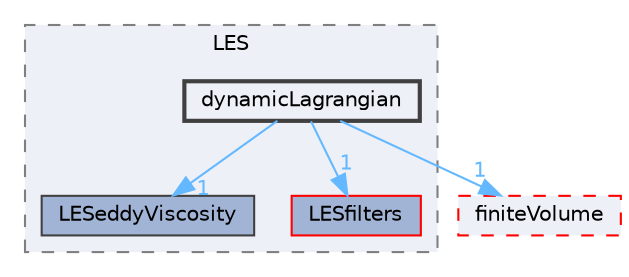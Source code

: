 digraph "src/TurbulenceModels/turbulenceModels/LES/dynamicLagrangian"
{
 // LATEX_PDF_SIZE
  bgcolor="transparent";
  edge [fontname=Helvetica,fontsize=10,labelfontname=Helvetica,labelfontsize=10];
  node [fontname=Helvetica,fontsize=10,shape=box,height=0.2,width=0.4];
  compound=true
  subgraph clusterdir_9fc1e48ca755258281286cef4f8e0bec {
    graph [ bgcolor="#edf0f7", pencolor="grey50", label="LES", fontname=Helvetica,fontsize=10 style="filled,dashed", URL="dir_9fc1e48ca755258281286cef4f8e0bec.html",tooltip=""]
  dir_59a443f63c1732c08799bcf8a4fd11ae [label="LESeddyViscosity", fillcolor="#a2b4d6", color="grey25", style="filled", URL="dir_59a443f63c1732c08799bcf8a4fd11ae.html",tooltip=""];
  dir_7aaaefd48edc7f3cafe8020e0008f3e8 [label="LESfilters", fillcolor="#a2b4d6", color="red", style="filled", URL="dir_7aaaefd48edc7f3cafe8020e0008f3e8.html",tooltip=""];
  dir_e077242c34334497a19516e174682da5 [label="dynamicLagrangian", fillcolor="#edf0f7", color="grey25", style="filled,bold", URL="dir_e077242c34334497a19516e174682da5.html",tooltip=""];
  }
  dir_9bd15774b555cf7259a6fa18f99fe99b [label="finiteVolume", fillcolor="#edf0f7", color="red", style="filled,dashed", URL="dir_9bd15774b555cf7259a6fa18f99fe99b.html",tooltip=""];
  dir_e077242c34334497a19516e174682da5->dir_59a443f63c1732c08799bcf8a4fd11ae [headlabel="1", labeldistance=1.5 headhref="dir_001083_002142.html" href="dir_001083_002142.html" color="steelblue1" fontcolor="steelblue1"];
  dir_e077242c34334497a19516e174682da5->dir_7aaaefd48edc7f3cafe8020e0008f3e8 [headlabel="1", labeldistance=1.5 headhref="dir_001083_002144.html" href="dir_001083_002144.html" color="steelblue1" fontcolor="steelblue1"];
  dir_e077242c34334497a19516e174682da5->dir_9bd15774b555cf7259a6fa18f99fe99b [headlabel="1", labeldistance=1.5 headhref="dir_001083_001387.html" href="dir_001083_001387.html" color="steelblue1" fontcolor="steelblue1"];
}
